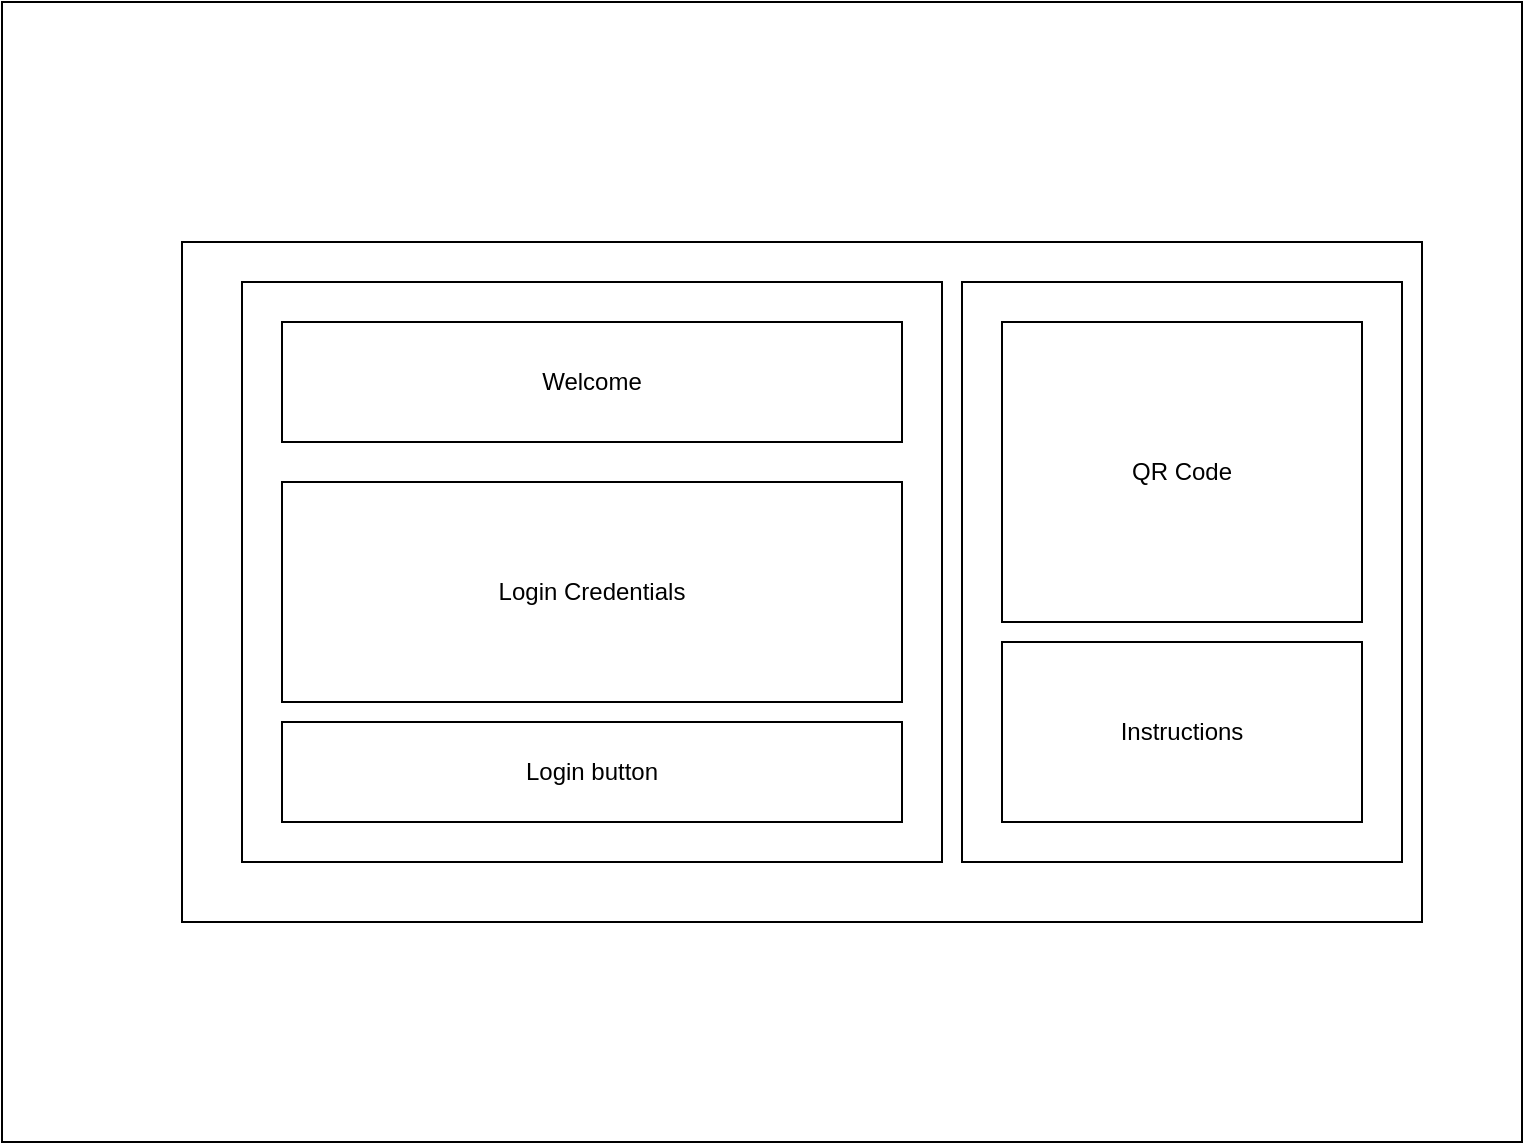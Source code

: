 <mxfile version="21.0.6" type="google"><diagram name="Page-1" id="F_xyWLW5JVgItupKrF77"><mxGraphModel dx="1354" dy="584" grid="1" gridSize="10" guides="1" tooltips="1" connect="1" arrows="1" fold="1" page="1" pageScale="1" pageWidth="850" pageHeight="1100" math="0" shadow="0"><root><mxCell id="0"/><mxCell id="1" parent="0"/><mxCell id="lVzDy3OFDyjMA5TENENi-1" value="" style="rounded=0;whiteSpace=wrap;html=1;" vertex="1" parent="1"><mxGeometry x="30" y="20" width="760" height="570" as="geometry"/></mxCell><mxCell id="lVzDy3OFDyjMA5TENENi-2" value="" style="rounded=0;whiteSpace=wrap;html=1;" vertex="1" parent="1"><mxGeometry x="120" y="140" width="620" height="340" as="geometry"/></mxCell><mxCell id="lVzDy3OFDyjMA5TENENi-3" value="" style="rounded=0;whiteSpace=wrap;html=1;" vertex="1" parent="1"><mxGeometry x="150" y="160" width="350" height="290" as="geometry"/></mxCell><mxCell id="lVzDy3OFDyjMA5TENENi-4" value="" style="rounded=0;whiteSpace=wrap;html=1;" vertex="1" parent="1"><mxGeometry x="510" y="160" width="220" height="290" as="geometry"/></mxCell><mxCell id="lVzDy3OFDyjMA5TENENi-5" value="Welcome" style="rounded=0;whiteSpace=wrap;html=1;" vertex="1" parent="1"><mxGeometry x="170" y="180" width="310" height="60" as="geometry"/></mxCell><mxCell id="lVzDy3OFDyjMA5TENENi-6" value="Login Credentials" style="rounded=0;whiteSpace=wrap;html=1;" vertex="1" parent="1"><mxGeometry x="170" y="260" width="310" height="110" as="geometry"/></mxCell><mxCell id="lVzDy3OFDyjMA5TENENi-7" value="QR Code" style="rounded=0;whiteSpace=wrap;html=1;" vertex="1" parent="1"><mxGeometry x="530" y="180" width="180" height="150" as="geometry"/></mxCell><mxCell id="lVzDy3OFDyjMA5TENENi-8" value="Instructions" style="rounded=0;whiteSpace=wrap;html=1;" vertex="1" parent="1"><mxGeometry x="530" y="340" width="180" height="90" as="geometry"/></mxCell><mxCell id="lVzDy3OFDyjMA5TENENi-9" value="Login button" style="rounded=0;whiteSpace=wrap;html=1;" vertex="1" parent="1"><mxGeometry x="170" y="380" width="310" height="50" as="geometry"/></mxCell></root></mxGraphModel></diagram></mxfile>